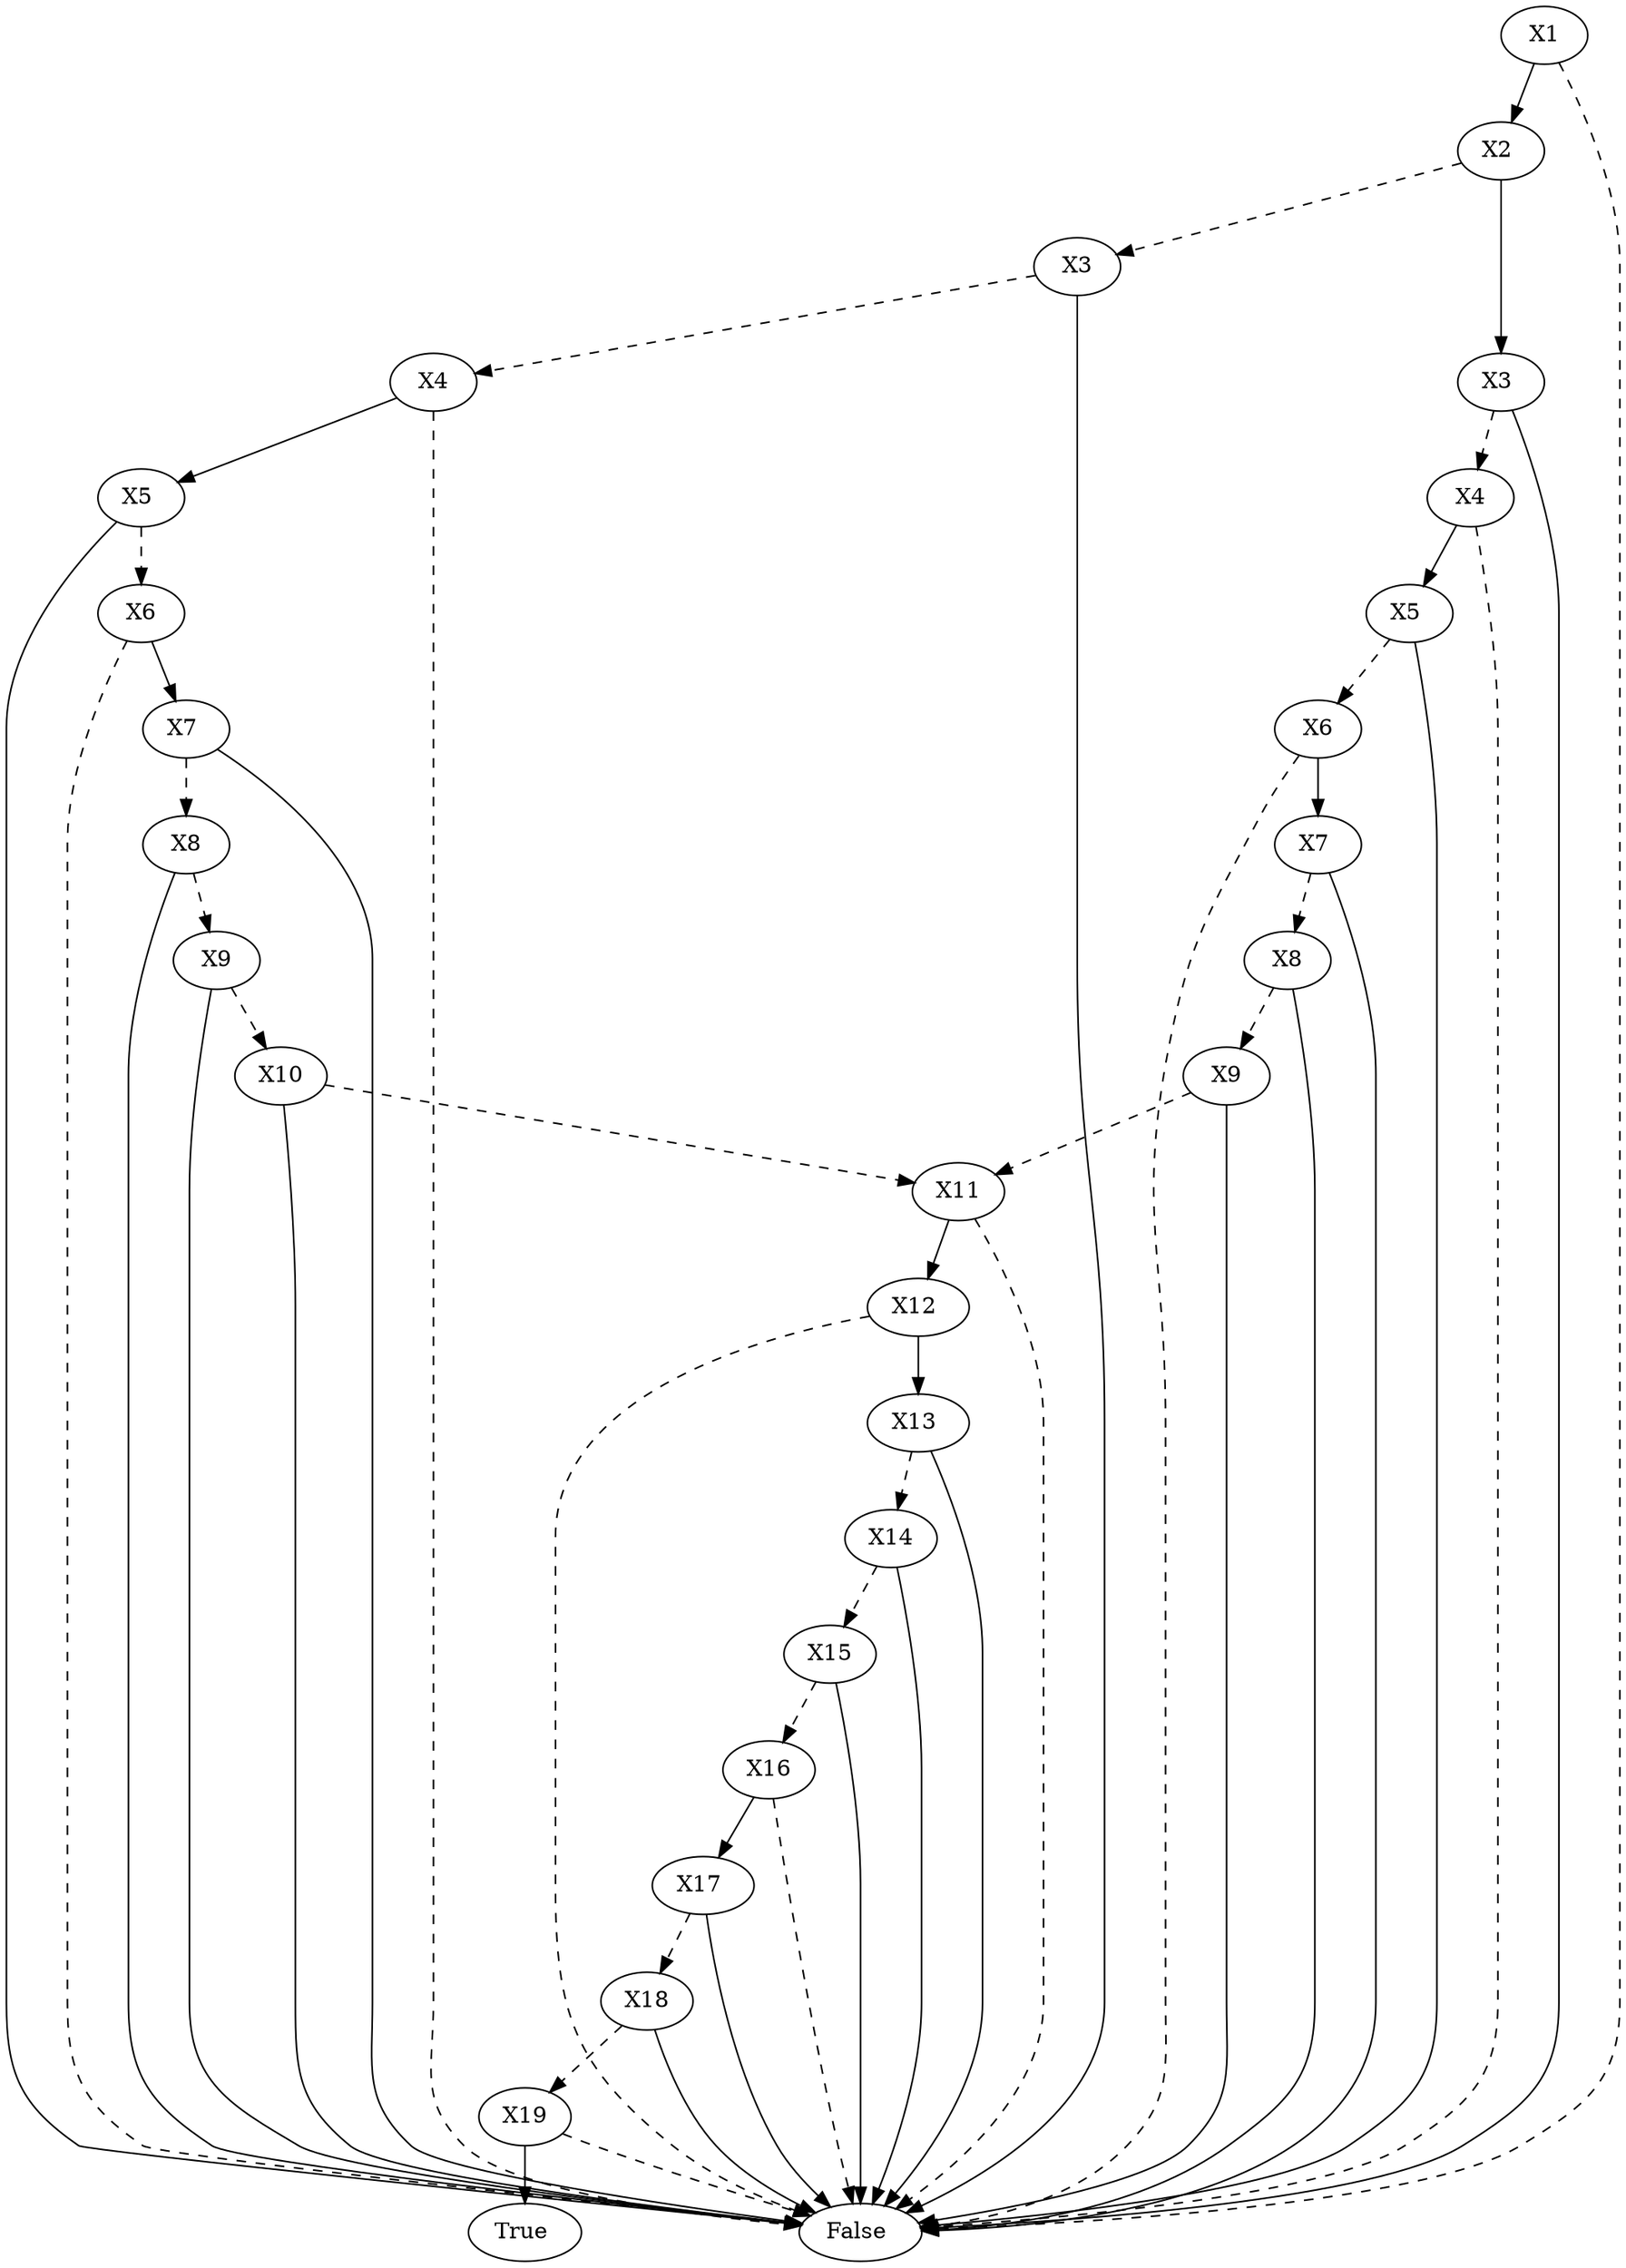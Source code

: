 digraph{139779483863792[label=X1]139778674896240[label="False"]
139779483863792 -> 139778674896240[style=dashed label="" fontcolor = gray]
139779641601632[label="X2 "]
139779483863792 -> 139779641601632 [label="" fontcolor = gray]
139779641601680[label="X3"]
139779641601632 -> 139779641601680[style=dashed label="" fontcolor = gray]
139779641601728[label="X4"]
139779641601680 -> 139779641601728[style=dashed label="" fontcolor = gray]
139778674896240[label="False"]
139779641601728 -> 139778674896240[style=dashed label="" fontcolor = gray]
139779641601776[label="X5 "]
139779641601728 -> 139779641601776 [label="" fontcolor = gray]
139779641601824[label="X6"]
139779641601776 -> 139779641601824[style=dashed label="" fontcolor = gray]
139778674896240[label="False"]
139779641601824 -> 139778674896240[style=dashed label="" fontcolor = gray]
139779641601872[label="X7 "]
139779641601824 -> 139779641601872 [label="" fontcolor = gray]
139779641601920[label="X8"]
139779641601872 -> 139779641601920[style=dashed label="" fontcolor = gray]
139779641601968[label="X9"]
139779641601920 -> 139779641601968[style=dashed label="" fontcolor = gray]
139779641602016[label="X10"]
139779641601968 -> 139779641602016[style=dashed label="" fontcolor = gray]
139779641602064[label="X11"]
139779641602016 -> 139779641602064[style=dashed label="" fontcolor = gray]
139778674896240[label="False"]
139779641602064 -> 139778674896240[style=dashed label="" fontcolor = gray]
139779641602112[label="X12 "]
139779641602064 -> 139779641602112 [label="" fontcolor = gray]
139778674896240[label="False"]
139779641602112 -> 139778674896240[style=dashed label="" fontcolor = gray]
139779641602160[label="X13 "]
139779641602112 -> 139779641602160 [label="" fontcolor = gray]
139779641602208[label="X14"]
139779641602160 -> 139779641602208[style=dashed label="" fontcolor = gray]
139779641602256[label="X15"]
139779641602208 -> 139779641602256[style=dashed label="" fontcolor = gray]
139779641602304[label="X16"]
139779641602256 -> 139779641602304[style=dashed label="" fontcolor = gray]
139778674896240[label="False"]
139779641602304 -> 139778674896240[style=dashed label="" fontcolor = gray]
139779641602352[label="X17 "]
139779641602304 -> 139779641602352 [label="" fontcolor = gray]
139779641602400[label="X18"]
139779641602352 -> 139779641602400[style=dashed label="" fontcolor = gray]
139779641602448[label="X19"]
139779641602400 -> 139779641602448[style=dashed label="" fontcolor = gray]
139778674896240[label="False"]
139779641602448 -> 139778674896240[style=dashed label="" fontcolor = gray]
139779642365152[label="True "]
139779641602448 -> 139779642365152 [label="" fontcolor = gray]
139778674896240[label="False "]
139779641602400 -> 139778674896240 [label="" fontcolor = gray]
139778674896240[label="False "]
139779641602352 -> 139778674896240 [label="" fontcolor = gray]
139778674896240[label="False "]
139779641602256 -> 139778674896240 [label="" fontcolor = gray]
139778674896240[label="False "]
139779641602208 -> 139778674896240 [label="" fontcolor = gray]
139778674896240[label="False "]
139779641602160 -> 139778674896240 [label="" fontcolor = gray]
139778674896240[label="False "]
139779641602016 -> 139778674896240 [label="" fontcolor = gray]
139778674896240[label="False "]
139779641601968 -> 139778674896240 [label="" fontcolor = gray]
139778674896240[label="False "]
139779641601920 -> 139778674896240 [label="" fontcolor = gray]
139778674896240[label="False "]
139779641601872 -> 139778674896240 [label="" fontcolor = gray]
139778674896240[label="False "]
139779641601776 -> 139778674896240 [label="" fontcolor = gray]
139778674896240[label="False "]
139779641601680 -> 139778674896240 [label="" fontcolor = gray]
139779641604992[label="X3 "]
139779641601632 -> 139779641604992 [label="" fontcolor = gray]
139779641605040[label="X4"]
139779641604992 -> 139779641605040[style=dashed label="" fontcolor = gray]
139778674896240[label="False"]
139779641605040 -> 139778674896240[style=dashed label="" fontcolor = gray]
139779641605088[label="X5 "]
139779641605040 -> 139779641605088 [label="" fontcolor = gray]
139779641605136[label="X6"]
139779641605088 -> 139779641605136[style=dashed label="" fontcolor = gray]
139778674896240[label="False"]
139779641605136 -> 139778674896240[style=dashed label="" fontcolor = gray]
139779641605184[label="X7 "]
139779641605136 -> 139779641605184 [label="" fontcolor = gray]
139779641605232[label="X8"]
139779641605184 -> 139779641605232[style=dashed label="" fontcolor = gray]
139779641605280[label="X9"]
139779641605232 -> 139779641605280[style=dashed label="" fontcolor = gray]
139779641602064[label="X11"]
139779641605280 -> 139779641602064[style=dashed label="" fontcolor = gray]
139778674896240[label="False "]
139779641605280 -> 139778674896240 [label="" fontcolor = gray]
139778674896240[label="False "]
139779641605232 -> 139778674896240 [label="" fontcolor = gray]
139778674896240[label="False "]
139779641605184 -> 139778674896240 [label="" fontcolor = gray]
139778674896240[label="False "]
139779641605088 -> 139778674896240 [label="" fontcolor = gray]
139778674896240[label="False "]
139779641604992 -> 139778674896240 [label="" fontcolor = gray]
}